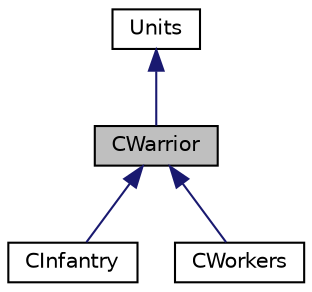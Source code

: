 digraph "CWarrior"
{
  edge [fontname="Helvetica",fontsize="10",labelfontname="Helvetica",labelfontsize="10"];
  node [fontname="Helvetica",fontsize="10",shape=record];
  Node1 [label="CWarrior",height=0.2,width=0.4,color="black", fillcolor="grey75", style="filled", fontcolor="black"];
  Node2 -> Node1 [dir="back",color="midnightblue",fontsize="10",style="solid",fontname="Helvetica"];
  Node2 [label="Units",height=0.2,width=0.4,color="black", fillcolor="white", style="filled",URL="$classUnits.html"];
  Node1 -> Node3 [dir="back",color="midnightblue",fontsize="10",style="solid",fontname="Helvetica"];
  Node3 [label="CInfantry",height=0.2,width=0.4,color="black", fillcolor="white", style="filled",URL="$classCInfantry.html"];
  Node1 -> Node4 [dir="back",color="midnightblue",fontsize="10",style="solid",fontname="Helvetica"];
  Node4 [label="CWorkers",height=0.2,width=0.4,color="black", fillcolor="white", style="filled",URL="$classCWorkers.html"];
}
